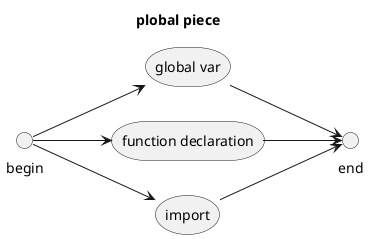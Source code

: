 @startuml
left to right direction
title plobal piece

circle "begin" as BEGIN
circle "end" as END
storage "global var" as globalVar
storage "function declaration" as FUNC
storage import

BEGIN-->globalVar
globalVar-->END
BEGIN-->FUNC
FUNC-->END
BEGIN-->import
import-->END
@enduml
